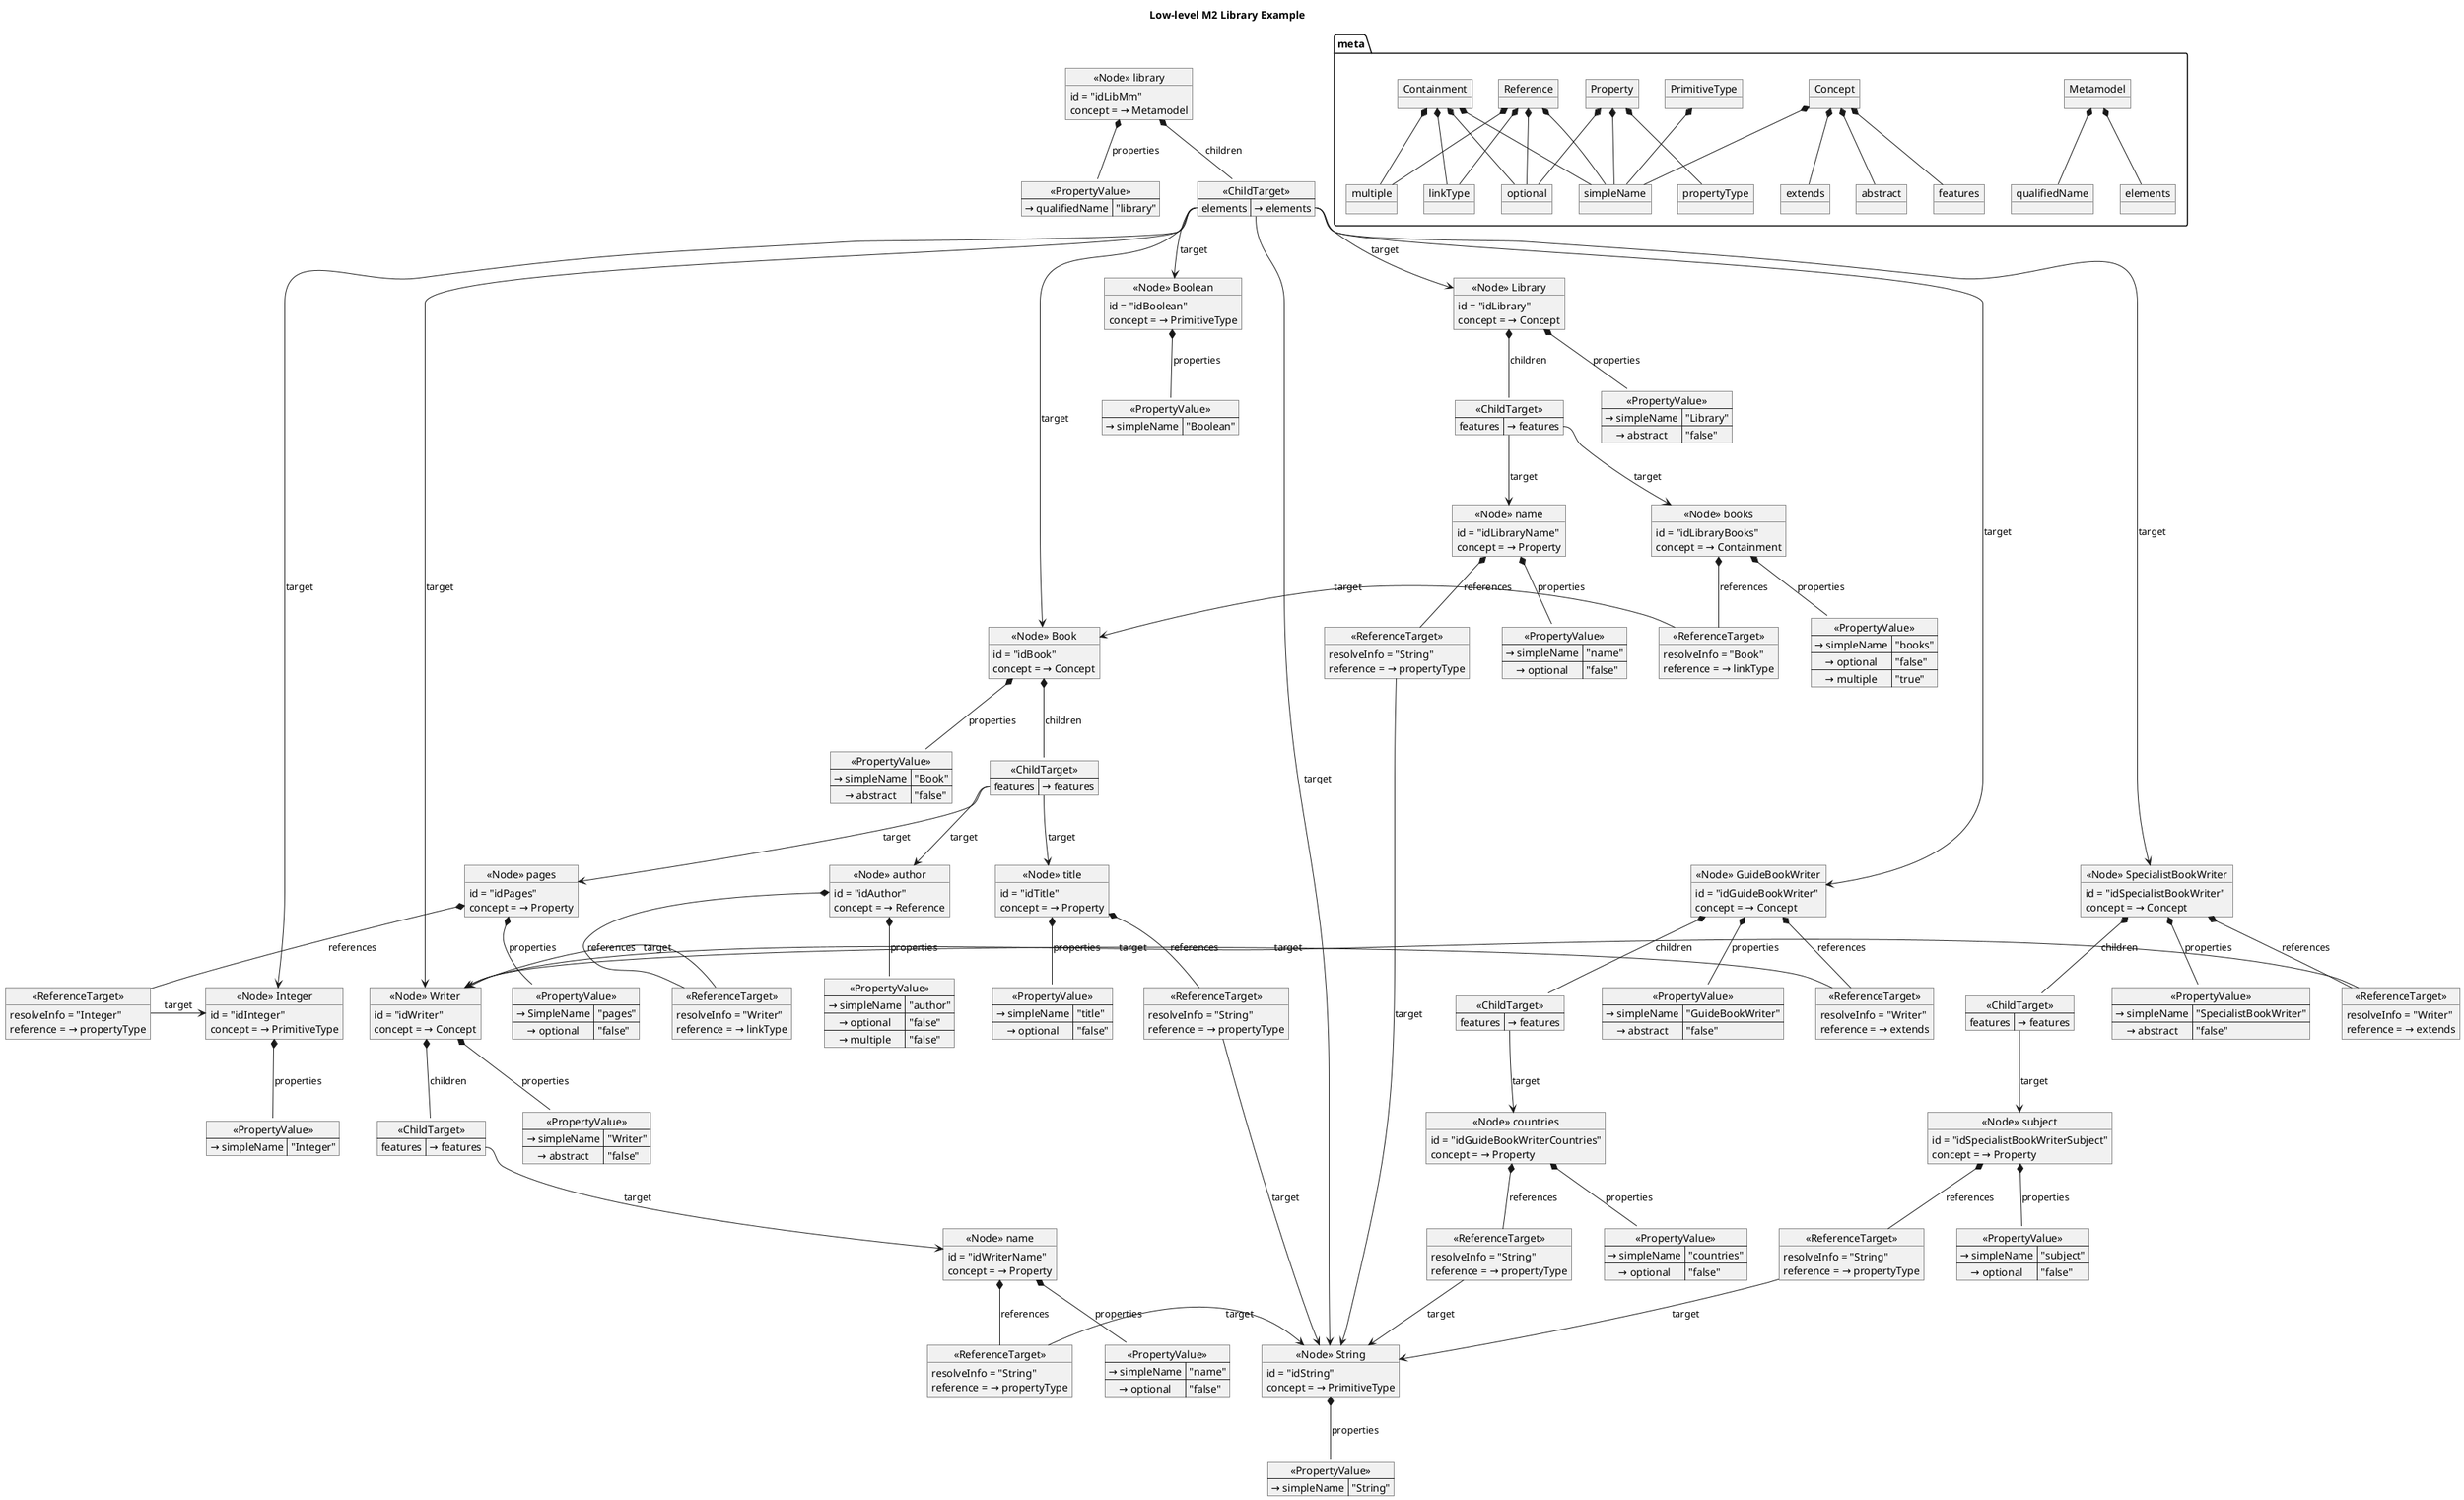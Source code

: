 @startuml
title Low-level M2 Library Example

skinparam object {
    BackgroundColor<<Node>> LightGreen
    BackgroundColor<<ReferenceTarget>> LightSkyBlue
}
skinparam object {
    BackgroundColor<<PropertyValue>> LightPink
    BackgroundColor<<ChildTarget>> LightBlue
}

package meta {
    object "Metamodel" as metamodel

    object "qualifiedName" as qualifiedName
    metamodel *-- qualifiedName

    object "elements" as elements
    metamodel *-- elements

    object "Concept" as concept

    object "simpleName" as simpleName
    concept *-- simpleName

    object "abstract" as abstract
    concept *-- abstract

    object "features" as features
    concept *-- features

    object "extends" as extends
    concept *-- extends

    object "PrimitiveType" as primitiveType
    primitiveType *-- simpleName

    object "Property" as property
    property *-- simpleName

    object "optional" as optional
    property *-- optional

    object "propertyType" as propertyType
    property *-- propertyType

    object "Reference" as reference
    reference *-- simpleName
    reference *-- optional

    object "multiple" as multiple
    reference *-- multiple

    object "linkType" as linkType
    reference *-- linkType

    object "Containment" as containment
    containment *-- simpleName
    containment *-- optional
    containment *-- multiple
    containment *-- linkType
}

' library (metamodel)

object "<<Node>> library" as library {
    id = "idLibMm"
    concept = → Metamodel
}
'metamodel <- library #lightgray: concept


map "<<PropertyValue>>" as libraryQualifiedName {
    → qualifiedName => "library"
}
library *-- libraryQualifiedName: properties
'qualifiedName <- libraryQualifiedName #lightgray: property

map "<<ChildTarget>>" as libraryChildren {
    elements => → elements
}
library *-- libraryChildren: children
'elements <- libraryString #lightgray: containment

' String

object "<<Node>> String" as String {
    id = "idString"
    concept = → PrimitiveType
}
'primitiveType <- String #lightgray: concept

libraryChildren::elements --> String: target

map "<<PropertyValue>>" as StringName {
    → simpleName => "String"
}
String *-- StringName: properties
'simpleName <- StringName #lightgray: property

' Boolean

object "<<Node>> Boolean" as Boolean {
    id = "idBoolean"
    concept = → PrimitiveType
}
'primitiveType <- Boolean #lightgray: concept

libraryChildren::elements --> Boolean: target

map "<<PropertyValue>>" as BooleanName {
    → simpleName => "Boolean"
}
Boolean *-- BooleanName: properties
'simpleName <- BooleanName #lightgray: property

' Integer

object "<<Node>> Integer" as Integer {
    id = "idInteger"
    concept = → PrimitiveType
}
'primitiveType <- Integer #lightgray: concept

libraryChildren::elements --> Integer: target

map "<<PropertyValue>>" as IntegerName {
    → simpleName => "Integer"
}
Integer *-- IntegerName: properties
'simpleName <- IntegerName #lightgray: property

' Book

object "<<Node>> Book" as Book {
    id = "idBook"
    concept = → Concept
}
'concept <- Book #lightgray: concept

libraryChildren::elements --> Book: target

map "<<PropertyValue>>" as bookName {
    → simpleName => "Book"
    → abstract => "false"
}
Book *-- bookName: properties

' Book.title

object "<<Node>> title" as title {
    id = "idTitle"
    concept = → Property
}
'property <- title #lightgray: concept

map "<<ChildTarget>>" as bookChildren {
     features => → features
}
Book *-- bookChildren: children
bookChildren::features --> title: target

map "<<PropertyValue>>" as titleName {
    → simpleName => "title"
    → optional => "false"
}
title *-- titleName: properties
'simpleName <- titleName #lightgray: property

object "<<ReferenceTarget>>" as titleType {
    resolveInfo = "String"
    reference = → propertyType
}
title *-- titleType: references
'propertyType <- titleType #lightgray: reference
titleType -> String: target

' Book.pages

object "<<Node>> pages" as pages {
    id = "idPages"
    concept = → Property
}
'property <- pages #lightgray: concept

bookChildren::features --> pages: target

map "<<PropertyValue>>" as pagesName {
    → SimpleName => "pages"
    → optional => "false"
}
pages *-- pagesName: properties
'simpleName <- pagesName #lightgray: property

object "<<ReferenceTarget>>" as pagesType {
    resolveInfo = "Integer"
    reference = → propertyType
}
pages *-- pagesType: references
'propertyType <- pagesType #lightgray: reference
pagesType -> Integer: target

' Book.author

object "<<Node>> author" as author {
    id = "idAuthor"
    concept = → Reference
}
'reference <- author #lightgray: concept

bookChildren::features --> author: target

map "<<PropertyValue>>" as authorName {
    → simpleName => "author"
    → optional => "false"
    → multiple => "false"
}
author *-- authorName: properties
'simpleName <- authorName #lightgray: property


object "<<ReferenceTarget>>" as authorType {
    resolveInfo = "Writer"
    reference = → linkType
}
author *-- authorType: references
'linkType <- authorType #lightgray: reference


' Library (node)

object "<<Node>> Library" as Library {
    id = "idLibrary"
    concept = → Concept
}
'concept <- Library #lightgray: concept

libraryChildren::elements --> Library: target

map "<<PropertyValue>>" as libraryName {
    → simpleName => "Library"
    → abstract => "false"

}
Library *-- libraryName: properties
'simpleName <- libraryName #lightgray: property

' Library.name

object "<<Node>> name" as libraryNameNode {
    id = "idLibraryName"
    concept = → Property
}
'property <- libraryNameNode #lightgray: concept

map "<<ChildTarget>>" as LibraryNodeChildren {
     features => → features
}
Library *-- LibraryNodeChildren: children
LibraryNodeChildren::features --> libraryNameNode: target

map "<<PropertyValue>>" as libraryNameName {
    → simpleName =>  "name"
    → optional => "false"
}
libraryNameNode *-- libraryNameName: properties
'simpleName <- libraryNameName #lightgray: property

object "<<ReferenceTarget>>" as libraryNameNodeType {
    resolveInfo = "String"
    reference = → propertyType
}
libraryNameNode *-- libraryNameNodeType: references
'propertyType <- libraryNameNodeType #lightgray: reference
libraryNameNodeType -> String: target

' Library.books

object "<<Node>> books" as books {
    id = "idLibraryBooks"
    concept = → Containment
}
'containment <- books #lightgray: concept

LibraryNodeChildren::features --> books: target


map "<<PropertyValue>>" as booksName {
    → simpleName => "books"
    → optional => "false"
    → multiple => "true"
}
books *-- booksName: properties
'simpleName <- booksName #lightgray: property

object "<<ReferenceTarget>>" as booksType {
    resolveInfo = "Book"
    reference = → linkType
}
books *-- booksType: references
'linkType <- booksType #lightgray: reference
booksType -> Book: target

' Writer

object "<<Node>> Writer" as Writer {
    id = "idWriter"
    concept = → Concept
}
'concept <- Writer #lightgray: concept


libraryChildren::elements --> Writer: target
authorType -> Writer: target

map "<<PropertyValue>>" as Writer_Name {
    → simpleName => "Writer"
    → abstract => "false"
}
Writer *-- Writer_Name: properties
'simpleName <- Writer_Name #lightgray: property

' Writer.name

object "<<Node>> name" as writerName {
    id = "idWriterName"
    concept = → Property
}
'property <- writerName #lightgray: concept

map "<<ChildTarget>>" as WriterChildren {
     features => → features
}
Writer *-- WriterChildren: children
WriterChildren::features --> writerName: target

map "<<PropertyValue>>" as writerNameName {
    → simpleName => "name"
    → optional => "false"
}
writerName *-- writerNameName: properties
'simpleName <- writerNameName #lightgray: property

object "<<ReferenceTarget>>" as writerNameType {
    resolveInfo = "String"
    reference = → propertyType
}
writerName *-- writerNameType: references
'propertyType <- writerNameType #lightgray: reference
writerNameType -> String: target

' GuideBookWriter

object "<<Node>> GuideBookWriter" as GuideBookWriter {
    id = "idGuideBookWriter"
    concept = → Concept
}
'concept <- GuideBookWriter #lightgray: concept

libraryChildren::elements --> GuideBookWriter: target

map "<<PropertyValue>>" as GuideBookWriterName {
    → simpleName => "GuideBookWriter"
    → abstract => "false"
}
GuideBookWriter *-- GuideBookWriterName: properties
'simpleName <- GuideBookWriterName #lightgray: property

object "<<ReferenceTarget>>" as GuideBookWriterExtends {
    resolveInfo = "Writer"
    reference = → extends
}
GuideBookWriter *-- GuideBookWriterExtends: references
'extends <- GuideBookWriterExtends #lightgray: reference
GuideBookWriterExtends -> Writer: target

' GuideBookWriter.countries

object "<<Node>> countries" as countries {
    id = "idGuideBookWriterCountries"
    concept = → Property
}
'simpleName <- countries #lightgray: property

map "<<ChildTarget>>" as GuideBookWriterChildren {
     features => → features
}
GuideBookWriter *-- GuideBookWriterChildren: children
GuideBookWriterChildren::features --> countries: target

map "<<PropertyValue>>" as countriesName {
    → simpleName => "countries"
    → optional => "false"
}
countries *-- countriesName: properties
'simpleName <- countriesName #lightgray: property

object "<<ReferenceTarget>>" as countriesType {
    resolveInfo = "String"
    reference = → propertyType
}
countries *-- countriesType: references
'propertyType <- countriesType #lightgray: reference
countriesType -> String: target

' SpecialistBookWriter

object "<<Node>> SpecialistBookWriter" as SpecialistBookWriter {
    id = "idSpecialistBookWriter"
    concept = → Concept
}
'concept <- SpecialistBookWriter #lightgray: concept

libraryChildren::elements --> SpecialistBookWriter: target

map "<<PropertyValue>>" as SpecialistBookWriterName {
    → simpleName => "SpecialistBookWriter"
    → abstract => "false"
}
SpecialistBookWriter *-- SpecialistBookWriterName: properties
'simpleName <- SpecialistBookWriterName #lightgray: property

object "<<ReferenceTarget>>" as SpecialistBookWriterExtends {
    resolveInfo = "Writer"
    reference = → extends
}
SpecialistBookWriter *-- SpecialistBookWriterExtends: references
'extends <- SpecialistBookWriterExtends #lightgray: reference
SpecialistBookWriterExtends -> Writer: target

' SpecialistBookWriter.subject

object "<<Node>> subject" as subject {
    id = "idSpecialistBookWriterSubject"
    concept = → Property
}
'simpleName <- subject #lightgray: property

map "<<ChildTarget>>" as SpecialistBookWriterChildren {
     features => → features
}
SpecialistBookWriter *-- SpecialistBookWriterChildren: children
SpecialistBookWriterChildren::features --> subject: target

map "<<PropertyValue>>" as subjectName {
    → simpleName => "subject"
    → optional => "false"
}
subject *-- subjectName: properties
'simpleName <- subjectName #lightgray: property

object "<<ReferenceTarget>>" as subjectType {
    resolveInfo = "String"
    reference = → propertyType
}
subject *-- subjectType: references
'propertyType <- subjectType #lightgray: reference
subjectType -> String: target

@enduml
